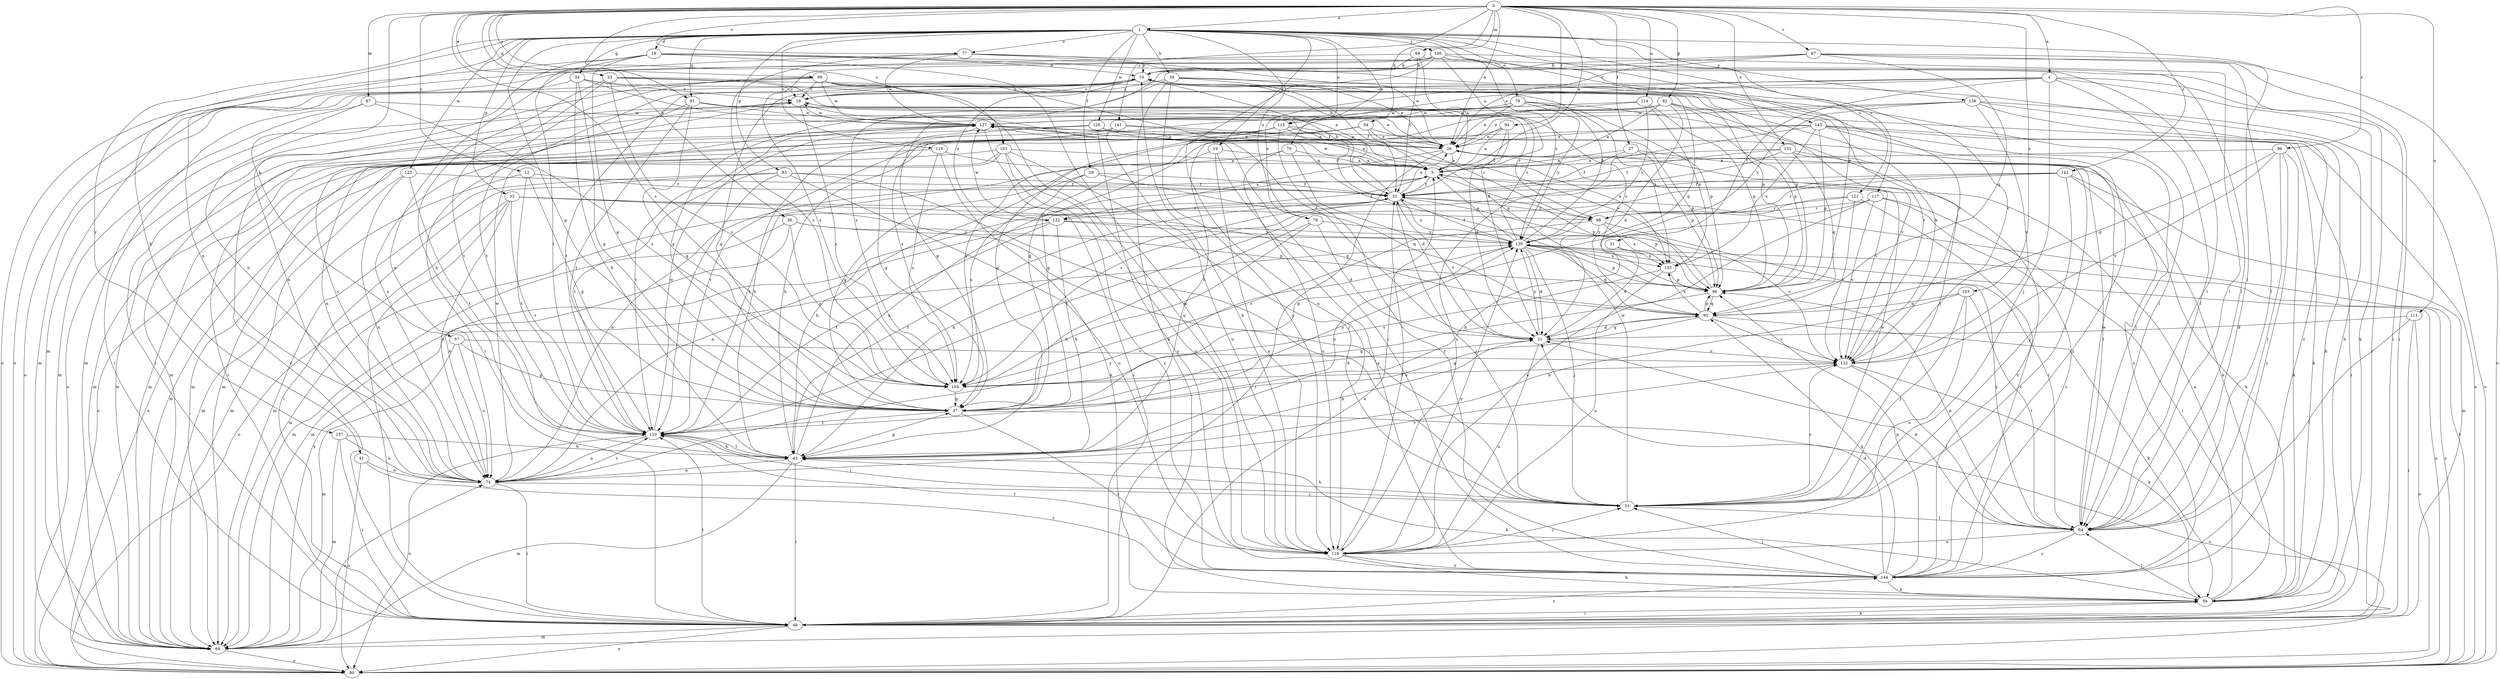 strict digraph  {
0;
1;
4;
5;
10;
12;
16;
18;
19;
21;
23;
26;
27;
29;
31;
32;
33;
34;
37;
38;
39;
41;
43;
48;
53;
54;
57;
59;
64;
67;
68;
69;
70;
74;
77;
78;
79;
80;
82;
83;
86;
91;
92;
94;
96;
97;
98;
99;
101;
103;
104;
110;
111;
114;
115;
116;
117;
119;
121;
122;
123;
126;
127;
131;
132;
133;
136;
137;
138;
139;
141;
142;
143;
144;
0 -> 1  [label=a];
0 -> 4  [label=a];
0 -> 5  [label=a];
0 -> 12  [label=c];
0 -> 23  [label=e];
0 -> 26  [label=e];
0 -> 27  [label=f];
0 -> 38  [label=h];
0 -> 54  [label=k];
0 -> 57  [label=k];
0 -> 67  [label=m];
0 -> 68  [label=m];
0 -> 77  [label=o];
0 -> 82  [label=p];
0 -> 91  [label=q];
0 -> 94  [label=r];
0 -> 96  [label=r];
0 -> 97  [label=r];
0 -> 99  [label=s];
0 -> 101  [label=s];
0 -> 103  [label=s];
0 -> 104  [label=s];
0 -> 111  [label=u];
0 -> 114  [label=u];
0 -> 131  [label=x];
0 -> 141  [label=z];
0 -> 142  [label=z];
1 -> 18  [label=d];
1 -> 19  [label=d];
1 -> 29  [label=f];
1 -> 33  [label=g];
1 -> 34  [label=g];
1 -> 37  [label=g];
1 -> 39  [label=h];
1 -> 41  [label=h];
1 -> 64  [label=l];
1 -> 70  [label=n];
1 -> 74  [label=n];
1 -> 77  [label=o];
1 -> 78  [label=o];
1 -> 79  [label=o];
1 -> 83  [label=p];
1 -> 86  [label=p];
1 -> 91  [label=q];
1 -> 115  [label=u];
1 -> 117  [label=v];
1 -> 119  [label=v];
1 -> 121  [label=v];
1 -> 123  [label=w];
1 -> 126  [label=w];
1 -> 136  [label=y];
1 -> 137  [label=y];
1 -> 138  [label=y];
1 -> 143  [label=z];
4 -> 16  [label=c];
4 -> 31  [label=f];
4 -> 48  [label=i];
4 -> 53  [label=j];
4 -> 59  [label=k];
4 -> 64  [label=l];
4 -> 79  [label=o];
4 -> 115  [label=u];
5 -> 32  [label=f];
5 -> 74  [label=n];
5 -> 86  [label=p];
5 -> 127  [label=w];
5 -> 132  [label=x];
5 -> 144  [label=z];
10 -> 16  [label=c];
10 -> 37  [label=g];
10 -> 48  [label=i];
10 -> 69  [label=m];
10 -> 86  [label=p];
10 -> 110  [label=t];
10 -> 132  [label=x];
12 -> 32  [label=f];
12 -> 37  [label=g];
12 -> 69  [label=m];
12 -> 110  [label=t];
16 -> 10  [label=b];
16 -> 48  [label=i];
16 -> 80  [label=o];
16 -> 104  [label=s];
16 -> 127  [label=w];
18 -> 10  [label=b];
18 -> 37  [label=g];
18 -> 64  [label=l];
18 -> 74  [label=n];
18 -> 80  [label=o];
18 -> 110  [label=t];
18 -> 116  [label=u];
18 -> 122  [label=v];
19 -> 5  [label=a];
19 -> 37  [label=g];
19 -> 116  [label=u];
19 -> 144  [label=z];
21 -> 32  [label=f];
21 -> 43  [label=h];
21 -> 92  [label=q];
21 -> 116  [label=u];
21 -> 122  [label=v];
21 -> 139  [label=y];
23 -> 5  [label=a];
23 -> 16  [label=c];
23 -> 43  [label=h];
23 -> 64  [label=l];
23 -> 104  [label=s];
23 -> 110  [label=t];
26 -> 5  [label=a];
26 -> 10  [label=b];
26 -> 48  [label=i];
26 -> 122  [label=v];
26 -> 132  [label=x];
27 -> 5  [label=a];
27 -> 32  [label=f];
27 -> 53  [label=j];
27 -> 86  [label=p];
29 -> 32  [label=f];
29 -> 43  [label=h];
29 -> 92  [label=q];
29 -> 104  [label=s];
31 -> 21  [label=d];
31 -> 133  [label=x];
32 -> 10  [label=b];
32 -> 26  [label=e];
32 -> 43  [label=h];
32 -> 53  [label=j];
32 -> 69  [label=m];
32 -> 74  [label=n];
32 -> 86  [label=p];
32 -> 98  [label=r];
32 -> 139  [label=y];
33 -> 48  [label=i];
33 -> 53  [label=j];
33 -> 74  [label=n];
33 -> 80  [label=o];
33 -> 92  [label=q];
33 -> 98  [label=r];
33 -> 110  [label=t];
34 -> 16  [label=c];
34 -> 32  [label=f];
34 -> 37  [label=g];
34 -> 43  [label=h];
34 -> 80  [label=o];
34 -> 92  [label=q];
37 -> 80  [label=o];
37 -> 110  [label=t];
37 -> 139  [label=y];
37 -> 144  [label=z];
38 -> 69  [label=m];
38 -> 74  [label=n];
38 -> 86  [label=p];
38 -> 104  [label=s];
38 -> 139  [label=y];
39 -> 16  [label=c];
39 -> 26  [label=e];
39 -> 32  [label=f];
39 -> 37  [label=g];
39 -> 59  [label=k];
39 -> 116  [label=u];
39 -> 122  [label=v];
41 -> 74  [label=n];
41 -> 80  [label=o];
41 -> 144  [label=z];
43 -> 5  [label=a];
43 -> 32  [label=f];
43 -> 37  [label=g];
43 -> 48  [label=i];
43 -> 59  [label=k];
43 -> 69  [label=m];
43 -> 74  [label=n];
43 -> 110  [label=t];
48 -> 5  [label=a];
48 -> 16  [label=c];
48 -> 59  [label=k];
48 -> 69  [label=m];
48 -> 80  [label=o];
48 -> 110  [label=t];
48 -> 144  [label=z];
53 -> 26  [label=e];
53 -> 43  [label=h];
53 -> 64  [label=l];
53 -> 122  [label=v];
53 -> 127  [label=w];
54 -> 26  [label=e];
54 -> 69  [label=m];
54 -> 86  [label=p];
54 -> 98  [label=r];
54 -> 104  [label=s];
54 -> 110  [label=t];
57 -> 37  [label=g];
57 -> 69  [label=m];
57 -> 74  [label=n];
57 -> 122  [label=v];
59 -> 5  [label=a];
59 -> 10  [label=b];
59 -> 26  [label=e];
59 -> 48  [label=i];
59 -> 64  [label=l];
64 -> 21  [label=d];
64 -> 86  [label=p];
64 -> 116  [label=u];
64 -> 127  [label=w];
64 -> 139  [label=y];
64 -> 144  [label=z];
67 -> 48  [label=i];
67 -> 69  [label=m];
67 -> 104  [label=s];
67 -> 127  [label=w];
68 -> 5  [label=a];
68 -> 10  [label=b];
68 -> 32  [label=f];
68 -> 64  [label=l];
68 -> 74  [label=n];
69 -> 74  [label=n];
69 -> 80  [label=o];
69 -> 127  [label=w];
69 -> 139  [label=y];
70 -> 5  [label=a];
70 -> 21  [label=d];
70 -> 110  [label=t];
70 -> 116  [label=u];
74 -> 16  [label=c];
74 -> 48  [label=i];
74 -> 53  [label=j];
74 -> 110  [label=t];
74 -> 122  [label=v];
74 -> 127  [label=w];
74 -> 139  [label=y];
77 -> 10  [label=b];
77 -> 26  [label=e];
77 -> 48  [label=i];
77 -> 80  [label=o];
77 -> 104  [label=s];
77 -> 127  [label=w];
78 -> 26  [label=e];
78 -> 37  [label=g];
78 -> 53  [label=j];
78 -> 69  [label=m];
78 -> 86  [label=p];
78 -> 127  [label=w];
78 -> 133  [label=x];
78 -> 139  [label=y];
79 -> 21  [label=d];
79 -> 43  [label=h];
79 -> 104  [label=s];
79 -> 139  [label=y];
80 -> 32  [label=f];
80 -> 139  [label=y];
82 -> 5  [label=a];
82 -> 21  [label=d];
82 -> 43  [label=h];
82 -> 80  [label=o];
82 -> 86  [label=p];
82 -> 104  [label=s];
82 -> 122  [label=v];
82 -> 127  [label=w];
83 -> 32  [label=f];
83 -> 48  [label=i];
83 -> 53  [label=j];
83 -> 69  [label=m];
83 -> 110  [label=t];
83 -> 116  [label=u];
86 -> 16  [label=c];
86 -> 37  [label=g];
86 -> 92  [label=q];
86 -> 127  [label=w];
91 -> 26  [label=e];
91 -> 37  [label=g];
91 -> 74  [label=n];
91 -> 98  [label=r];
91 -> 110  [label=t];
91 -> 127  [label=w];
92 -> 21  [label=d];
92 -> 37  [label=g];
92 -> 59  [label=k];
92 -> 86  [label=p];
92 -> 122  [label=v];
92 -> 133  [label=x];
94 -> 5  [label=a];
94 -> 21  [label=d];
94 -> 26  [label=e];
94 -> 32  [label=f];
94 -> 37  [label=g];
96 -> 5  [label=a];
96 -> 59  [label=k];
96 -> 64  [label=l];
96 -> 92  [label=q];
96 -> 122  [label=v];
96 -> 144  [label=z];
97 -> 10  [label=b];
97 -> 26  [label=e];
97 -> 48  [label=i];
97 -> 64  [label=l];
97 -> 80  [label=o];
97 -> 92  [label=q];
97 -> 104  [label=s];
98 -> 64  [label=l];
98 -> 104  [label=s];
98 -> 133  [label=x];
98 -> 139  [label=y];
99 -> 16  [label=c];
99 -> 21  [label=d];
99 -> 69  [label=m];
99 -> 74  [label=n];
99 -> 86  [label=p];
99 -> 110  [label=t];
99 -> 116  [label=u];
99 -> 127  [label=w];
101 -> 5  [label=a];
101 -> 53  [label=j];
101 -> 69  [label=m];
101 -> 80  [label=o];
101 -> 110  [label=t];
101 -> 116  [label=u];
101 -> 144  [label=z];
103 -> 43  [label=h];
103 -> 53  [label=j];
103 -> 64  [label=l];
103 -> 92  [label=q];
103 -> 116  [label=u];
104 -> 21  [label=d];
104 -> 37  [label=g];
110 -> 43  [label=h];
110 -> 53  [label=j];
110 -> 74  [label=n];
110 -> 80  [label=o];
110 -> 127  [label=w];
110 -> 139  [label=y];
111 -> 21  [label=d];
111 -> 48  [label=i];
111 -> 64  [label=l];
111 -> 80  [label=o];
114 -> 37  [label=g];
114 -> 86  [label=p];
114 -> 127  [label=w];
114 -> 133  [label=x];
114 -> 139  [label=y];
115 -> 26  [label=e];
115 -> 32  [label=f];
115 -> 37  [label=g];
115 -> 43  [label=h];
115 -> 69  [label=m];
115 -> 133  [label=x];
115 -> 144  [label=z];
116 -> 10  [label=b];
116 -> 32  [label=f];
116 -> 53  [label=j];
116 -> 59  [label=k];
116 -> 110  [label=t];
116 -> 139  [label=y];
116 -> 144  [label=z];
117 -> 37  [label=g];
117 -> 48  [label=i];
117 -> 98  [label=r];
117 -> 116  [label=u];
117 -> 122  [label=v];
117 -> 144  [label=z];
119 -> 5  [label=a];
119 -> 59  [label=k];
119 -> 80  [label=o];
119 -> 104  [label=s];
121 -> 43  [label=h];
121 -> 98  [label=r];
121 -> 122  [label=v];
121 -> 144  [label=z];
122 -> 10  [label=b];
122 -> 59  [label=k];
122 -> 64  [label=l];
122 -> 104  [label=s];
123 -> 32  [label=f];
123 -> 69  [label=m];
123 -> 74  [label=n];
123 -> 110  [label=t];
126 -> 5  [label=a];
126 -> 26  [label=e];
126 -> 43  [label=h];
126 -> 69  [label=m];
126 -> 144  [label=z];
127 -> 26  [label=e];
127 -> 37  [label=g];
127 -> 48  [label=i];
127 -> 110  [label=t];
131 -> 5  [label=a];
131 -> 32  [label=f];
131 -> 64  [label=l];
131 -> 92  [label=q];
131 -> 104  [label=s];
131 -> 144  [label=z];
132 -> 43  [label=h];
132 -> 69  [label=m];
132 -> 110  [label=t];
132 -> 122  [label=v];
132 -> 127  [label=w];
132 -> 139  [label=y];
133 -> 86  [label=p];
133 -> 104  [label=s];
133 -> 116  [label=u];
136 -> 10  [label=b];
136 -> 21  [label=d];
136 -> 64  [label=l];
136 -> 69  [label=m];
136 -> 104  [label=s];
136 -> 116  [label=u];
136 -> 122  [label=v];
136 -> 139  [label=y];
137 -> 43  [label=h];
137 -> 48  [label=i];
137 -> 69  [label=m];
137 -> 74  [label=n];
138 -> 26  [label=e];
138 -> 59  [label=k];
138 -> 80  [label=o];
138 -> 122  [label=v];
138 -> 127  [label=w];
138 -> 139  [label=y];
138 -> 144  [label=z];
139 -> 5  [label=a];
139 -> 10  [label=b];
139 -> 16  [label=c];
139 -> 21  [label=d];
139 -> 32  [label=f];
139 -> 53  [label=j];
139 -> 80  [label=o];
139 -> 86  [label=p];
139 -> 92  [label=q];
139 -> 133  [label=x];
141 -> 26  [label=e];
141 -> 48  [label=i];
141 -> 74  [label=n];
141 -> 86  [label=p];
141 -> 116  [label=u];
142 -> 32  [label=f];
142 -> 53  [label=j];
142 -> 59  [label=k];
142 -> 69  [label=m];
142 -> 98  [label=r];
142 -> 110  [label=t];
143 -> 26  [label=e];
143 -> 48  [label=i];
143 -> 59  [label=k];
143 -> 64  [label=l];
143 -> 69  [label=m];
143 -> 86  [label=p];
143 -> 116  [label=u];
143 -> 133  [label=x];
143 -> 144  [label=z];
144 -> 16  [label=c];
144 -> 21  [label=d];
144 -> 53  [label=j];
144 -> 59  [label=k];
144 -> 86  [label=p];
144 -> 92  [label=q];
}

